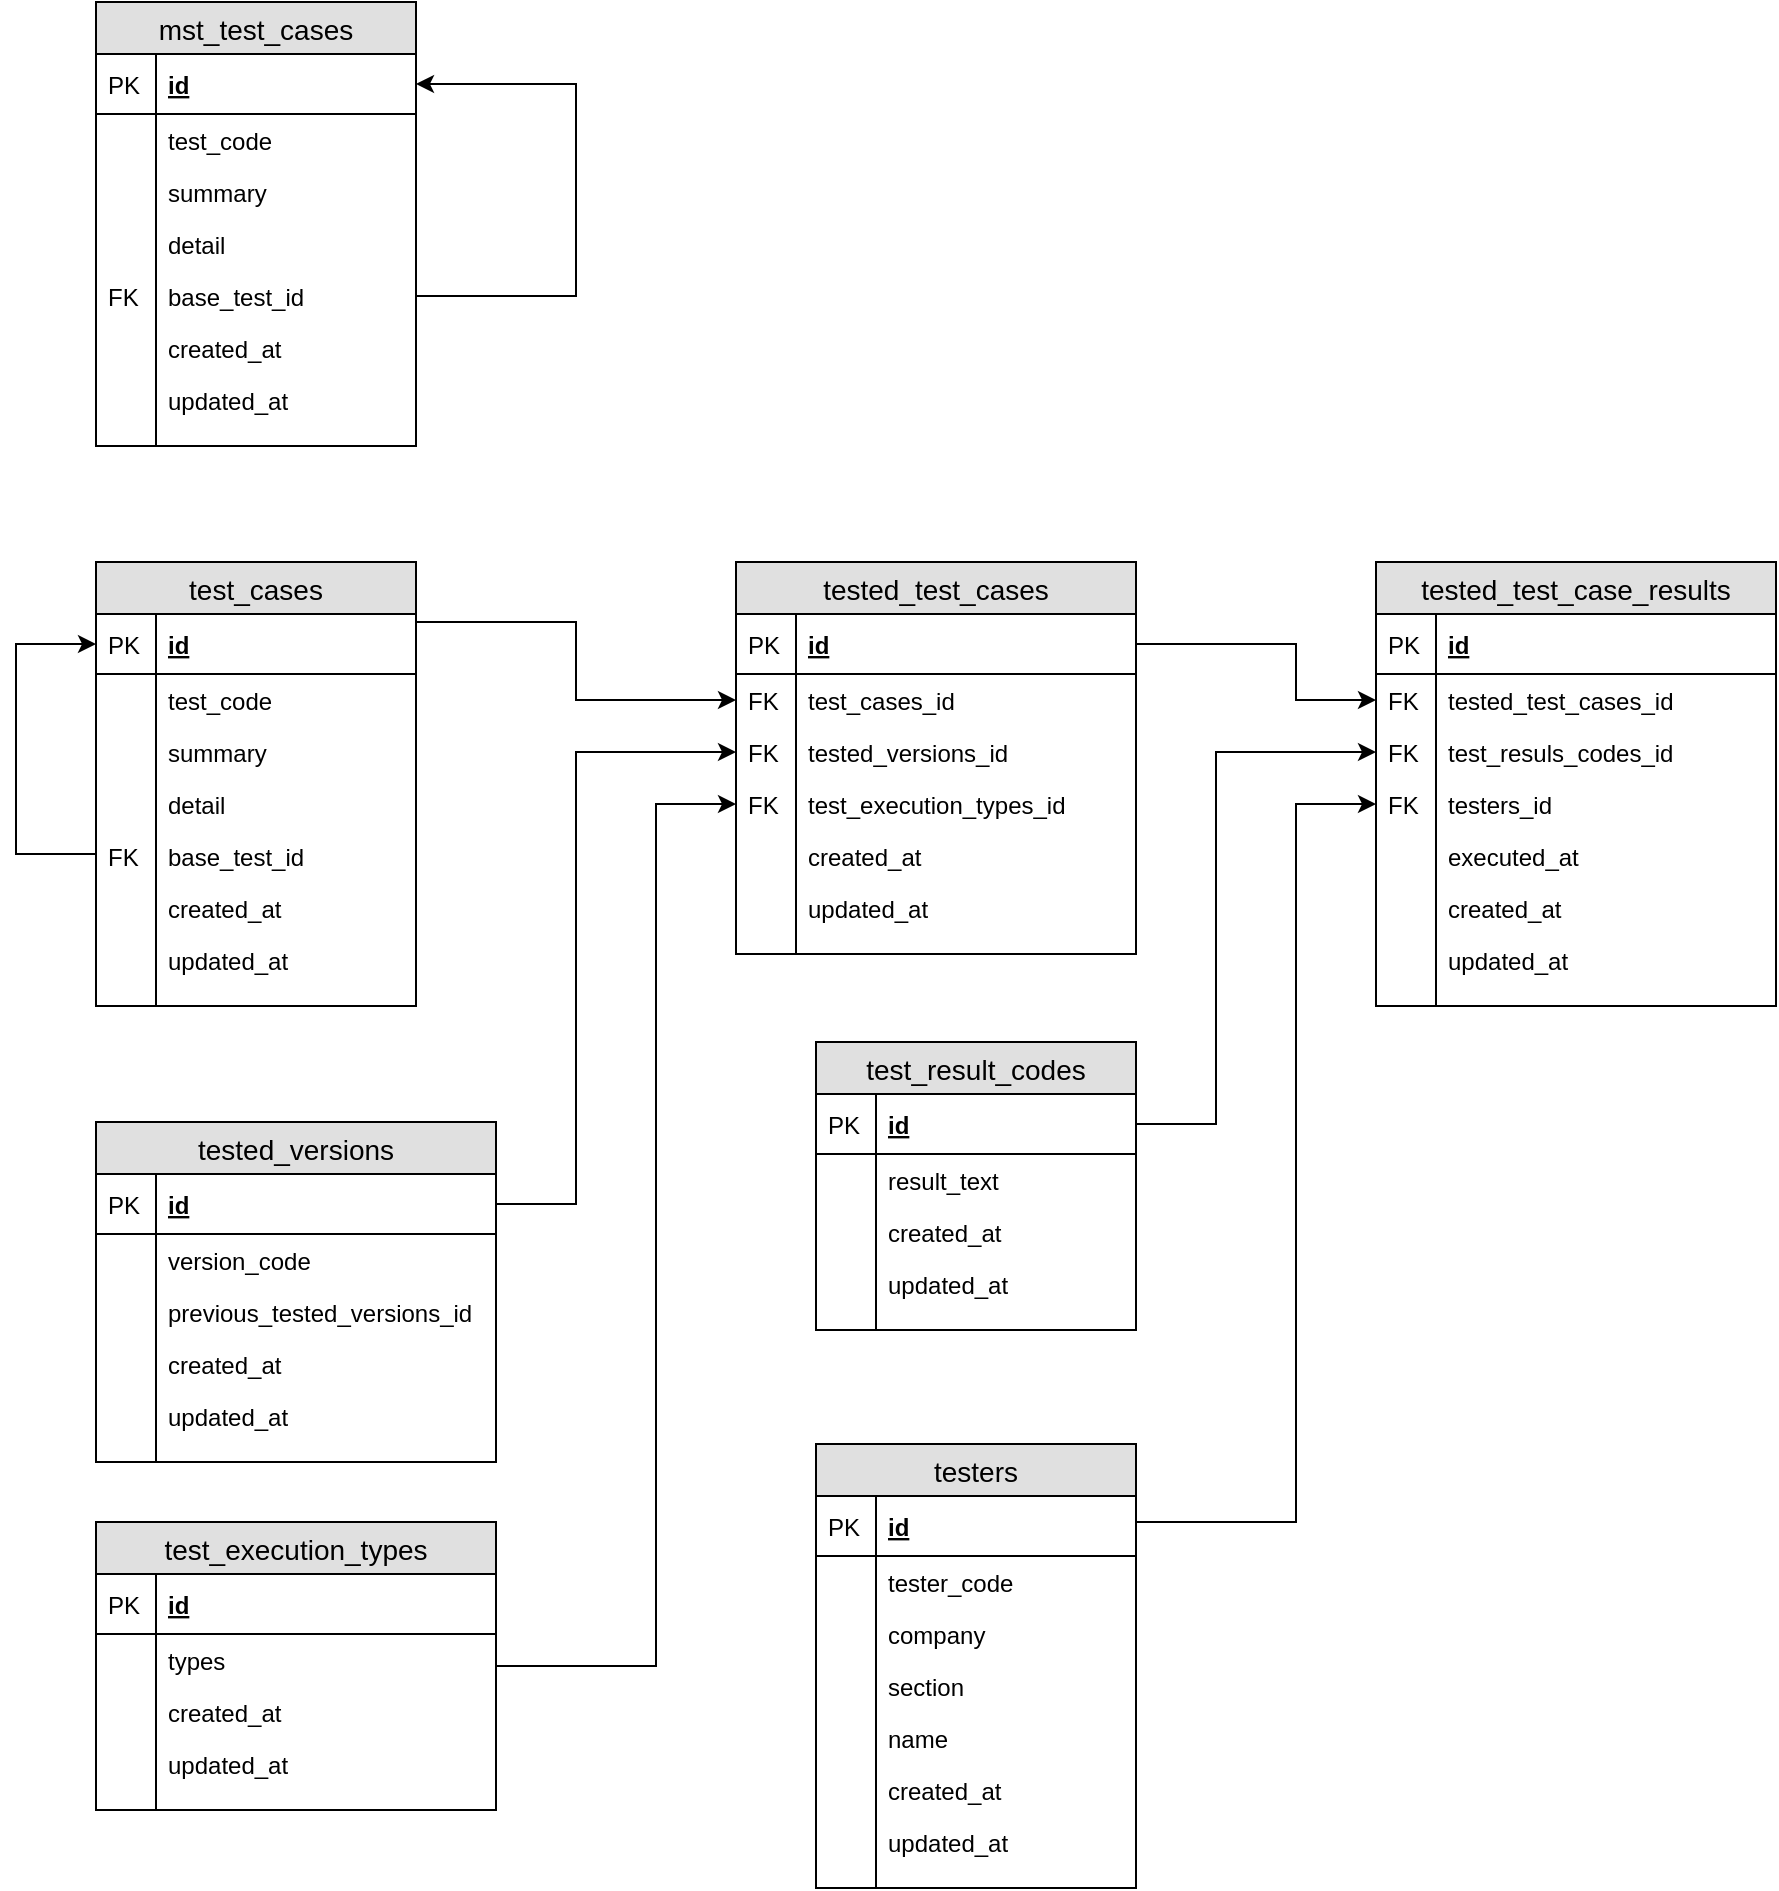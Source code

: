 <mxfile version="12.4.2" type="device" pages="1"><diagram id="ziieWyjDsUzjrp6ocgte" name="ER diagram"><mxGraphModel dx="1662" dy="832" grid="1" gridSize="10" guides="1" tooltips="1" connect="1" arrows="1" fold="1" page="1" pageScale="1" pageWidth="827" pageHeight="1169" math="0" shadow="0"><root><mxCell id="0"/><mxCell id="1" parent="0"/><mxCell id="YALwtlc8Xgaca_aMvEOs-1" value="tested_versions" style="swimlane;fontStyle=0;childLayout=stackLayout;horizontal=1;startSize=26;fillColor=#e0e0e0;horizontalStack=0;resizeParent=1;resizeParentMax=0;resizeLast=0;collapsible=1;marginBottom=0;swimlaneFillColor=#ffffff;align=center;fontSize=14;" vertex="1" parent="1"><mxGeometry x="80" y="600" width="200" height="170" as="geometry"/></mxCell><mxCell id="YALwtlc8Xgaca_aMvEOs-2" value="id" style="shape=partialRectangle;top=0;left=0;right=0;bottom=1;align=left;verticalAlign=middle;fillColor=none;spacingLeft=34;spacingRight=4;overflow=hidden;rotatable=0;points=[[0,0.5],[1,0.5]];portConstraint=eastwest;dropTarget=0;fontStyle=5;fontSize=12;" vertex="1" parent="YALwtlc8Xgaca_aMvEOs-1"><mxGeometry y="26" width="200" height="30" as="geometry"/></mxCell><mxCell id="YALwtlc8Xgaca_aMvEOs-3" value="PK" style="shape=partialRectangle;top=0;left=0;bottom=0;fillColor=none;align=left;verticalAlign=middle;spacingLeft=4;spacingRight=4;overflow=hidden;rotatable=0;points=[];portConstraint=eastwest;part=1;fontSize=12;" vertex="1" connectable="0" parent="YALwtlc8Xgaca_aMvEOs-2"><mxGeometry width="30" height="30" as="geometry"/></mxCell><mxCell id="YALwtlc8Xgaca_aMvEOs-4" value="version_code" style="shape=partialRectangle;top=0;left=0;right=0;bottom=0;align=left;verticalAlign=top;fillColor=none;spacingLeft=34;spacingRight=4;overflow=hidden;rotatable=0;points=[[0,0.5],[1,0.5]];portConstraint=eastwest;dropTarget=0;fontSize=12;" vertex="1" parent="YALwtlc8Xgaca_aMvEOs-1"><mxGeometry y="56" width="200" height="26" as="geometry"/></mxCell><mxCell id="YALwtlc8Xgaca_aMvEOs-5" value="" style="shape=partialRectangle;top=0;left=0;bottom=0;fillColor=none;align=left;verticalAlign=top;spacingLeft=4;spacingRight=4;overflow=hidden;rotatable=0;points=[];portConstraint=eastwest;part=1;fontSize=12;" vertex="1" connectable="0" parent="YALwtlc8Xgaca_aMvEOs-4"><mxGeometry width="30" height="26" as="geometry"/></mxCell><mxCell id="YALwtlc8Xgaca_aMvEOs-12" value="previous_tested_versions_id" style="shape=partialRectangle;top=0;left=0;right=0;bottom=0;align=left;verticalAlign=top;fillColor=none;spacingLeft=34;spacingRight=4;overflow=hidden;rotatable=0;points=[[0,0.5],[1,0.5]];portConstraint=eastwest;dropTarget=0;fontSize=12;" vertex="1" parent="YALwtlc8Xgaca_aMvEOs-1"><mxGeometry y="82" width="200" height="26" as="geometry"/></mxCell><mxCell id="YALwtlc8Xgaca_aMvEOs-13" value="" style="shape=partialRectangle;top=0;left=0;bottom=0;fillColor=none;align=left;verticalAlign=top;spacingLeft=4;spacingRight=4;overflow=hidden;rotatable=0;points=[];portConstraint=eastwest;part=1;fontSize=12;" vertex="1" connectable="0" parent="YALwtlc8Xgaca_aMvEOs-12"><mxGeometry width="30" height="26" as="geometry"/></mxCell><mxCell id="YALwtlc8Xgaca_aMvEOs-6" value="created_at" style="shape=partialRectangle;top=0;left=0;right=0;bottom=0;align=left;verticalAlign=top;fillColor=none;spacingLeft=34;spacingRight=4;overflow=hidden;rotatable=0;points=[[0,0.5],[1,0.5]];portConstraint=eastwest;dropTarget=0;fontSize=12;" vertex="1" parent="YALwtlc8Xgaca_aMvEOs-1"><mxGeometry y="108" width="200" height="26" as="geometry"/></mxCell><mxCell id="YALwtlc8Xgaca_aMvEOs-7" value="" style="shape=partialRectangle;top=0;left=0;bottom=0;fillColor=none;align=left;verticalAlign=top;spacingLeft=4;spacingRight=4;overflow=hidden;rotatable=0;points=[];portConstraint=eastwest;part=1;fontSize=12;" vertex="1" connectable="0" parent="YALwtlc8Xgaca_aMvEOs-6"><mxGeometry width="30" height="26" as="geometry"/></mxCell><mxCell id="YALwtlc8Xgaca_aMvEOs-8" value="updated_at" style="shape=partialRectangle;top=0;left=0;right=0;bottom=0;align=left;verticalAlign=top;fillColor=none;spacingLeft=34;spacingRight=4;overflow=hidden;rotatable=0;points=[[0,0.5],[1,0.5]];portConstraint=eastwest;dropTarget=0;fontSize=12;" vertex="1" parent="YALwtlc8Xgaca_aMvEOs-1"><mxGeometry y="134" width="200" height="26" as="geometry"/></mxCell><mxCell id="YALwtlc8Xgaca_aMvEOs-9" value="" style="shape=partialRectangle;top=0;left=0;bottom=0;fillColor=none;align=left;verticalAlign=top;spacingLeft=4;spacingRight=4;overflow=hidden;rotatable=0;points=[];portConstraint=eastwest;part=1;fontSize=12;" vertex="1" connectable="0" parent="YALwtlc8Xgaca_aMvEOs-8"><mxGeometry width="30" height="26" as="geometry"/></mxCell><mxCell id="YALwtlc8Xgaca_aMvEOs-10" value="" style="shape=partialRectangle;top=0;left=0;right=0;bottom=0;align=left;verticalAlign=top;fillColor=none;spacingLeft=34;spacingRight=4;overflow=hidden;rotatable=0;points=[[0,0.5],[1,0.5]];portConstraint=eastwest;dropTarget=0;fontSize=12;" vertex="1" parent="YALwtlc8Xgaca_aMvEOs-1"><mxGeometry y="160" width="200" height="10" as="geometry"/></mxCell><mxCell id="YALwtlc8Xgaca_aMvEOs-11" value="" style="shape=partialRectangle;top=0;left=0;bottom=0;fillColor=none;align=left;verticalAlign=top;spacingLeft=4;spacingRight=4;overflow=hidden;rotatable=0;points=[];portConstraint=eastwest;part=1;fontSize=12;" vertex="1" connectable="0" parent="YALwtlc8Xgaca_aMvEOs-10"><mxGeometry width="30" height="10" as="geometry"/></mxCell><mxCell id="YALwtlc8Xgaca_aMvEOs-27" value="mst_test_cases" style="swimlane;fontStyle=0;childLayout=stackLayout;horizontal=1;startSize=26;fillColor=#e0e0e0;horizontalStack=0;resizeParent=1;resizeParentMax=0;resizeLast=0;collapsible=1;marginBottom=0;swimlaneFillColor=#ffffff;align=center;fontSize=14;" vertex="1" parent="1"><mxGeometry x="80" y="40" width="160" height="222" as="geometry"/></mxCell><mxCell id="YALwtlc8Xgaca_aMvEOs-28" value="id" style="shape=partialRectangle;top=0;left=0;right=0;bottom=1;align=left;verticalAlign=middle;fillColor=none;spacingLeft=34;spacingRight=4;overflow=hidden;rotatable=0;points=[[0,0.5],[1,0.5]];portConstraint=eastwest;dropTarget=0;fontStyle=5;fontSize=12;" vertex="1" parent="YALwtlc8Xgaca_aMvEOs-27"><mxGeometry y="26" width="160" height="30" as="geometry"/></mxCell><mxCell id="YALwtlc8Xgaca_aMvEOs-29" value="PK" style="shape=partialRectangle;top=0;left=0;bottom=0;fillColor=none;align=left;verticalAlign=middle;spacingLeft=4;spacingRight=4;overflow=hidden;rotatable=0;points=[];portConstraint=eastwest;part=1;fontSize=12;" vertex="1" connectable="0" parent="YALwtlc8Xgaca_aMvEOs-28"><mxGeometry width="30" height="30" as="geometry"/></mxCell><mxCell id="YALwtlc8Xgaca_aMvEOs-30" value="test_code" style="shape=partialRectangle;top=0;left=0;right=0;bottom=0;align=left;verticalAlign=top;fillColor=none;spacingLeft=34;spacingRight=4;overflow=hidden;rotatable=0;points=[[0,0.5],[1,0.5]];portConstraint=eastwest;dropTarget=0;fontSize=12;" vertex="1" parent="YALwtlc8Xgaca_aMvEOs-27"><mxGeometry y="56" width="160" height="26" as="geometry"/></mxCell><mxCell id="YALwtlc8Xgaca_aMvEOs-31" value="" style="shape=partialRectangle;top=0;left=0;bottom=0;fillColor=none;align=left;verticalAlign=top;spacingLeft=4;spacingRight=4;overflow=hidden;rotatable=0;points=[];portConstraint=eastwest;part=1;fontSize=12;" vertex="1" connectable="0" parent="YALwtlc8Xgaca_aMvEOs-30"><mxGeometry width="30" height="26" as="geometry"/></mxCell><mxCell id="YALwtlc8Xgaca_aMvEOs-32" value="summary" style="shape=partialRectangle;top=0;left=0;right=0;bottom=0;align=left;verticalAlign=top;fillColor=none;spacingLeft=34;spacingRight=4;overflow=hidden;rotatable=0;points=[[0,0.5],[1,0.5]];portConstraint=eastwest;dropTarget=0;fontSize=12;" vertex="1" parent="YALwtlc8Xgaca_aMvEOs-27"><mxGeometry y="82" width="160" height="26" as="geometry"/></mxCell><mxCell id="YALwtlc8Xgaca_aMvEOs-33" value="" style="shape=partialRectangle;top=0;left=0;bottom=0;fillColor=none;align=left;verticalAlign=top;spacingLeft=4;spacingRight=4;overflow=hidden;rotatable=0;points=[];portConstraint=eastwest;part=1;fontSize=12;" vertex="1" connectable="0" parent="YALwtlc8Xgaca_aMvEOs-32"><mxGeometry width="30" height="26" as="geometry"/></mxCell><mxCell id="YALwtlc8Xgaca_aMvEOs-34" value="detail" style="shape=partialRectangle;top=0;left=0;right=0;bottom=0;align=left;verticalAlign=top;fillColor=none;spacingLeft=34;spacingRight=4;overflow=hidden;rotatable=0;points=[[0,0.5],[1,0.5]];portConstraint=eastwest;dropTarget=0;fontSize=12;" vertex="1" parent="YALwtlc8Xgaca_aMvEOs-27"><mxGeometry y="108" width="160" height="26" as="geometry"/></mxCell><mxCell id="YALwtlc8Xgaca_aMvEOs-35" value="" style="shape=partialRectangle;top=0;left=0;bottom=0;fillColor=none;align=left;verticalAlign=top;spacingLeft=4;spacingRight=4;overflow=hidden;rotatable=0;points=[];portConstraint=eastwest;part=1;fontSize=12;" vertex="1" connectable="0" parent="YALwtlc8Xgaca_aMvEOs-34"><mxGeometry width="30" height="26" as="geometry"/></mxCell><mxCell id="YALwtlc8Xgaca_aMvEOs-36" style="edgeStyle=orthogonalEdgeStyle;rounded=0;orthogonalLoop=1;jettySize=auto;html=1;" edge="1" parent="YALwtlc8Xgaca_aMvEOs-27" source="YALwtlc8Xgaca_aMvEOs-37" target="YALwtlc8Xgaca_aMvEOs-28"><mxGeometry relative="1" as="geometry"><Array as="points"><mxPoint x="240" y="147"/><mxPoint x="240" y="41"/></Array></mxGeometry></mxCell><mxCell id="YALwtlc8Xgaca_aMvEOs-37" value="base_test_id" style="shape=partialRectangle;top=0;left=0;right=0;bottom=0;align=left;verticalAlign=top;fillColor=none;spacingLeft=34;spacingRight=4;overflow=hidden;rotatable=0;points=[[0,0.5],[1,0.5]];portConstraint=eastwest;dropTarget=0;fontSize=12;" vertex="1" parent="YALwtlc8Xgaca_aMvEOs-27"><mxGeometry y="134" width="160" height="26" as="geometry"/></mxCell><mxCell id="YALwtlc8Xgaca_aMvEOs-38" value="FK" style="shape=partialRectangle;top=0;left=0;bottom=0;fillColor=none;align=left;verticalAlign=top;spacingLeft=4;spacingRight=4;overflow=hidden;rotatable=0;points=[];portConstraint=eastwest;part=1;fontSize=12;" vertex="1" connectable="0" parent="YALwtlc8Xgaca_aMvEOs-37"><mxGeometry width="30" height="26" as="geometry"/></mxCell><mxCell id="YALwtlc8Xgaca_aMvEOs-39" value="created_at" style="shape=partialRectangle;top=0;left=0;right=0;bottom=0;align=left;verticalAlign=top;fillColor=none;spacingLeft=34;spacingRight=4;overflow=hidden;rotatable=0;points=[[0,0.5],[1,0.5]];portConstraint=eastwest;dropTarget=0;fontSize=12;" vertex="1" parent="YALwtlc8Xgaca_aMvEOs-27"><mxGeometry y="160" width="160" height="26" as="geometry"/></mxCell><mxCell id="YALwtlc8Xgaca_aMvEOs-40" value="" style="shape=partialRectangle;top=0;left=0;bottom=0;fillColor=none;align=left;verticalAlign=top;spacingLeft=4;spacingRight=4;overflow=hidden;rotatable=0;points=[];portConstraint=eastwest;part=1;fontSize=12;" vertex="1" connectable="0" parent="YALwtlc8Xgaca_aMvEOs-39"><mxGeometry width="30" height="26" as="geometry"/></mxCell><mxCell id="YALwtlc8Xgaca_aMvEOs-41" value="updated_at" style="shape=partialRectangle;top=0;left=0;right=0;bottom=0;align=left;verticalAlign=top;fillColor=none;spacingLeft=34;spacingRight=4;overflow=hidden;rotatable=0;points=[[0,0.5],[1,0.5]];portConstraint=eastwest;dropTarget=0;fontSize=12;" vertex="1" parent="YALwtlc8Xgaca_aMvEOs-27"><mxGeometry y="186" width="160" height="26" as="geometry"/></mxCell><mxCell id="YALwtlc8Xgaca_aMvEOs-42" value="" style="shape=partialRectangle;top=0;left=0;bottom=0;fillColor=none;align=left;verticalAlign=top;spacingLeft=4;spacingRight=4;overflow=hidden;rotatable=0;points=[];portConstraint=eastwest;part=1;fontSize=12;" vertex="1" connectable="0" parent="YALwtlc8Xgaca_aMvEOs-41"><mxGeometry width="30" height="26" as="geometry"/></mxCell><mxCell id="YALwtlc8Xgaca_aMvEOs-43" value="" style="shape=partialRectangle;top=0;left=0;right=0;bottom=0;align=left;verticalAlign=top;fillColor=none;spacingLeft=34;spacingRight=4;overflow=hidden;rotatable=0;points=[[0,0.5],[1,0.5]];portConstraint=eastwest;dropTarget=0;fontSize=12;" vertex="1" parent="YALwtlc8Xgaca_aMvEOs-27"><mxGeometry y="212" width="160" height="10" as="geometry"/></mxCell><mxCell id="YALwtlc8Xgaca_aMvEOs-44" value="" style="shape=partialRectangle;top=0;left=0;bottom=0;fillColor=none;align=left;verticalAlign=top;spacingLeft=4;spacingRight=4;overflow=hidden;rotatable=0;points=[];portConstraint=eastwest;part=1;fontSize=12;" vertex="1" connectable="0" parent="YALwtlc8Xgaca_aMvEOs-43"><mxGeometry width="30" height="10" as="geometry"/></mxCell><mxCell id="YALwtlc8Xgaca_aMvEOs-45" value="test_cases" style="swimlane;fontStyle=0;childLayout=stackLayout;horizontal=1;startSize=26;fillColor=#e0e0e0;horizontalStack=0;resizeParent=1;resizeParentMax=0;resizeLast=0;collapsible=1;marginBottom=0;swimlaneFillColor=#ffffff;align=center;fontSize=14;" vertex="1" parent="1"><mxGeometry x="80" y="320" width="160" height="222" as="geometry"/></mxCell><mxCell id="YALwtlc8Xgaca_aMvEOs-46" value="id" style="shape=partialRectangle;top=0;left=0;right=0;bottom=1;align=left;verticalAlign=middle;fillColor=none;spacingLeft=34;spacingRight=4;overflow=hidden;rotatable=0;points=[[0,0.5],[1,0.5]];portConstraint=eastwest;dropTarget=0;fontStyle=5;fontSize=12;" vertex="1" parent="YALwtlc8Xgaca_aMvEOs-45"><mxGeometry y="26" width="160" height="30" as="geometry"/></mxCell><mxCell id="YALwtlc8Xgaca_aMvEOs-47" value="PK" style="shape=partialRectangle;top=0;left=0;bottom=0;fillColor=none;align=left;verticalAlign=middle;spacingLeft=4;spacingRight=4;overflow=hidden;rotatable=0;points=[];portConstraint=eastwest;part=1;fontSize=12;" vertex="1" connectable="0" parent="YALwtlc8Xgaca_aMvEOs-46"><mxGeometry width="30" height="30" as="geometry"/></mxCell><mxCell id="YALwtlc8Xgaca_aMvEOs-48" value="test_code" style="shape=partialRectangle;top=0;left=0;right=0;bottom=0;align=left;verticalAlign=top;fillColor=none;spacingLeft=34;spacingRight=4;overflow=hidden;rotatable=0;points=[[0,0.5],[1,0.5]];portConstraint=eastwest;dropTarget=0;fontSize=12;" vertex="1" parent="YALwtlc8Xgaca_aMvEOs-45"><mxGeometry y="56" width="160" height="26" as="geometry"/></mxCell><mxCell id="YALwtlc8Xgaca_aMvEOs-49" value="" style="shape=partialRectangle;top=0;left=0;bottom=0;fillColor=none;align=left;verticalAlign=top;spacingLeft=4;spacingRight=4;overflow=hidden;rotatable=0;points=[];portConstraint=eastwest;part=1;fontSize=12;" vertex="1" connectable="0" parent="YALwtlc8Xgaca_aMvEOs-48"><mxGeometry width="30" height="26" as="geometry"/></mxCell><mxCell id="YALwtlc8Xgaca_aMvEOs-50" value="summary" style="shape=partialRectangle;top=0;left=0;right=0;bottom=0;align=left;verticalAlign=top;fillColor=none;spacingLeft=34;spacingRight=4;overflow=hidden;rotatable=0;points=[[0,0.5],[1,0.5]];portConstraint=eastwest;dropTarget=0;fontSize=12;" vertex="1" parent="YALwtlc8Xgaca_aMvEOs-45"><mxGeometry y="82" width="160" height="26" as="geometry"/></mxCell><mxCell id="YALwtlc8Xgaca_aMvEOs-51" value="" style="shape=partialRectangle;top=0;left=0;bottom=0;fillColor=none;align=left;verticalAlign=top;spacingLeft=4;spacingRight=4;overflow=hidden;rotatable=0;points=[];portConstraint=eastwest;part=1;fontSize=12;" vertex="1" connectable="0" parent="YALwtlc8Xgaca_aMvEOs-50"><mxGeometry width="30" height="26" as="geometry"/></mxCell><mxCell id="YALwtlc8Xgaca_aMvEOs-52" value="detail" style="shape=partialRectangle;top=0;left=0;right=0;bottom=0;align=left;verticalAlign=top;fillColor=none;spacingLeft=34;spacingRight=4;overflow=hidden;rotatable=0;points=[[0,0.5],[1,0.5]];portConstraint=eastwest;dropTarget=0;fontSize=12;" vertex="1" parent="YALwtlc8Xgaca_aMvEOs-45"><mxGeometry y="108" width="160" height="26" as="geometry"/></mxCell><mxCell id="YALwtlc8Xgaca_aMvEOs-53" value="" style="shape=partialRectangle;top=0;left=0;bottom=0;fillColor=none;align=left;verticalAlign=top;spacingLeft=4;spacingRight=4;overflow=hidden;rotatable=0;points=[];portConstraint=eastwest;part=1;fontSize=12;" vertex="1" connectable="0" parent="YALwtlc8Xgaca_aMvEOs-52"><mxGeometry width="30" height="26" as="geometry"/></mxCell><mxCell id="YALwtlc8Xgaca_aMvEOs-54" style="edgeStyle=orthogonalEdgeStyle;rounded=0;orthogonalLoop=1;jettySize=auto;html=1;" edge="1" parent="YALwtlc8Xgaca_aMvEOs-45" source="YALwtlc8Xgaca_aMvEOs-55" target="YALwtlc8Xgaca_aMvEOs-46"><mxGeometry relative="1" as="geometry"><Array as="points"><mxPoint x="-40" y="146"/><mxPoint x="-40" y="41"/></Array></mxGeometry></mxCell><mxCell id="YALwtlc8Xgaca_aMvEOs-55" value="base_test_id" style="shape=partialRectangle;top=0;left=0;right=0;bottom=0;align=left;verticalAlign=top;fillColor=none;spacingLeft=34;spacingRight=4;overflow=hidden;rotatable=0;points=[[0,0.5],[1,0.5]];portConstraint=eastwest;dropTarget=0;fontSize=12;" vertex="1" parent="YALwtlc8Xgaca_aMvEOs-45"><mxGeometry y="134" width="160" height="26" as="geometry"/></mxCell><mxCell id="YALwtlc8Xgaca_aMvEOs-56" value="FK" style="shape=partialRectangle;top=0;left=0;bottom=0;fillColor=none;align=left;verticalAlign=top;spacingLeft=4;spacingRight=4;overflow=hidden;rotatable=0;points=[];portConstraint=eastwest;part=1;fontSize=12;" vertex="1" connectable="0" parent="YALwtlc8Xgaca_aMvEOs-55"><mxGeometry width="30" height="26" as="geometry"/></mxCell><mxCell id="YALwtlc8Xgaca_aMvEOs-57" value="created_at" style="shape=partialRectangle;top=0;left=0;right=0;bottom=0;align=left;verticalAlign=top;fillColor=none;spacingLeft=34;spacingRight=4;overflow=hidden;rotatable=0;points=[[0,0.5],[1,0.5]];portConstraint=eastwest;dropTarget=0;fontSize=12;" vertex="1" parent="YALwtlc8Xgaca_aMvEOs-45"><mxGeometry y="160" width="160" height="26" as="geometry"/></mxCell><mxCell id="YALwtlc8Xgaca_aMvEOs-58" value="" style="shape=partialRectangle;top=0;left=0;bottom=0;fillColor=none;align=left;verticalAlign=top;spacingLeft=4;spacingRight=4;overflow=hidden;rotatable=0;points=[];portConstraint=eastwest;part=1;fontSize=12;" vertex="1" connectable="0" parent="YALwtlc8Xgaca_aMvEOs-57"><mxGeometry width="30" height="26" as="geometry"/></mxCell><mxCell id="YALwtlc8Xgaca_aMvEOs-59" value="updated_at" style="shape=partialRectangle;top=0;left=0;right=0;bottom=0;align=left;verticalAlign=top;fillColor=none;spacingLeft=34;spacingRight=4;overflow=hidden;rotatable=0;points=[[0,0.5],[1,0.5]];portConstraint=eastwest;dropTarget=0;fontSize=12;" vertex="1" parent="YALwtlc8Xgaca_aMvEOs-45"><mxGeometry y="186" width="160" height="26" as="geometry"/></mxCell><mxCell id="YALwtlc8Xgaca_aMvEOs-60" value="" style="shape=partialRectangle;top=0;left=0;bottom=0;fillColor=none;align=left;verticalAlign=top;spacingLeft=4;spacingRight=4;overflow=hidden;rotatable=0;points=[];portConstraint=eastwest;part=1;fontSize=12;" vertex="1" connectable="0" parent="YALwtlc8Xgaca_aMvEOs-59"><mxGeometry width="30" height="26" as="geometry"/></mxCell><mxCell id="YALwtlc8Xgaca_aMvEOs-61" value="" style="shape=partialRectangle;top=0;left=0;right=0;bottom=0;align=left;verticalAlign=top;fillColor=none;spacingLeft=34;spacingRight=4;overflow=hidden;rotatable=0;points=[[0,0.5],[1,0.5]];portConstraint=eastwest;dropTarget=0;fontSize=12;" vertex="1" parent="YALwtlc8Xgaca_aMvEOs-45"><mxGeometry y="212" width="160" height="10" as="geometry"/></mxCell><mxCell id="YALwtlc8Xgaca_aMvEOs-62" value="" style="shape=partialRectangle;top=0;left=0;bottom=0;fillColor=none;align=left;verticalAlign=top;spacingLeft=4;spacingRight=4;overflow=hidden;rotatable=0;points=[];portConstraint=eastwest;part=1;fontSize=12;" vertex="1" connectable="0" parent="YALwtlc8Xgaca_aMvEOs-61"><mxGeometry width="30" height="10" as="geometry"/></mxCell><mxCell id="YALwtlc8Xgaca_aMvEOs-82" value="test_result_codes" style="swimlane;fontStyle=0;childLayout=stackLayout;horizontal=1;startSize=26;fillColor=#e0e0e0;horizontalStack=0;resizeParent=1;resizeParentMax=0;resizeLast=0;collapsible=1;marginBottom=0;swimlaneFillColor=#ffffff;align=center;fontSize=14;" vertex="1" parent="1"><mxGeometry x="440" y="560" width="160" height="144" as="geometry"/></mxCell><mxCell id="YALwtlc8Xgaca_aMvEOs-83" value="id" style="shape=partialRectangle;top=0;left=0;right=0;bottom=1;align=left;verticalAlign=middle;fillColor=none;spacingLeft=34;spacingRight=4;overflow=hidden;rotatable=0;points=[[0,0.5],[1,0.5]];portConstraint=eastwest;dropTarget=0;fontStyle=5;fontSize=12;" vertex="1" parent="YALwtlc8Xgaca_aMvEOs-82"><mxGeometry y="26" width="160" height="30" as="geometry"/></mxCell><mxCell id="YALwtlc8Xgaca_aMvEOs-84" value="PK" style="shape=partialRectangle;top=0;left=0;bottom=0;fillColor=none;align=left;verticalAlign=middle;spacingLeft=4;spacingRight=4;overflow=hidden;rotatable=0;points=[];portConstraint=eastwest;part=1;fontSize=12;" vertex="1" connectable="0" parent="YALwtlc8Xgaca_aMvEOs-83"><mxGeometry width="30" height="30" as="geometry"/></mxCell><mxCell id="YALwtlc8Xgaca_aMvEOs-85" value="result_text" style="shape=partialRectangle;top=0;left=0;right=0;bottom=0;align=left;verticalAlign=top;fillColor=none;spacingLeft=34;spacingRight=4;overflow=hidden;rotatable=0;points=[[0,0.5],[1,0.5]];portConstraint=eastwest;dropTarget=0;fontSize=12;" vertex="1" parent="YALwtlc8Xgaca_aMvEOs-82"><mxGeometry y="56" width="160" height="26" as="geometry"/></mxCell><mxCell id="YALwtlc8Xgaca_aMvEOs-86" value="" style="shape=partialRectangle;top=0;left=0;bottom=0;fillColor=none;align=left;verticalAlign=top;spacingLeft=4;spacingRight=4;overflow=hidden;rotatable=0;points=[];portConstraint=eastwest;part=1;fontSize=12;" vertex="1" connectable="0" parent="YALwtlc8Xgaca_aMvEOs-85"><mxGeometry width="30" height="26" as="geometry"/></mxCell><mxCell id="YALwtlc8Xgaca_aMvEOs-87" value="created_at" style="shape=partialRectangle;top=0;left=0;right=0;bottom=0;align=left;verticalAlign=top;fillColor=none;spacingLeft=34;spacingRight=4;overflow=hidden;rotatable=0;points=[[0,0.5],[1,0.5]];portConstraint=eastwest;dropTarget=0;fontSize=12;" vertex="1" parent="YALwtlc8Xgaca_aMvEOs-82"><mxGeometry y="82" width="160" height="26" as="geometry"/></mxCell><mxCell id="YALwtlc8Xgaca_aMvEOs-88" value="" style="shape=partialRectangle;top=0;left=0;bottom=0;fillColor=none;align=left;verticalAlign=top;spacingLeft=4;spacingRight=4;overflow=hidden;rotatable=0;points=[];portConstraint=eastwest;part=1;fontSize=12;" vertex="1" connectable="0" parent="YALwtlc8Xgaca_aMvEOs-87"><mxGeometry width="30" height="26" as="geometry"/></mxCell><mxCell id="YALwtlc8Xgaca_aMvEOs-89" value="updated_at" style="shape=partialRectangle;top=0;left=0;right=0;bottom=0;align=left;verticalAlign=top;fillColor=none;spacingLeft=34;spacingRight=4;overflow=hidden;rotatable=0;points=[[0,0.5],[1,0.5]];portConstraint=eastwest;dropTarget=0;fontSize=12;" vertex="1" parent="YALwtlc8Xgaca_aMvEOs-82"><mxGeometry y="108" width="160" height="26" as="geometry"/></mxCell><mxCell id="YALwtlc8Xgaca_aMvEOs-90" value="" style="shape=partialRectangle;top=0;left=0;bottom=0;fillColor=none;align=left;verticalAlign=top;spacingLeft=4;spacingRight=4;overflow=hidden;rotatable=0;points=[];portConstraint=eastwest;part=1;fontSize=12;" vertex="1" connectable="0" parent="YALwtlc8Xgaca_aMvEOs-89"><mxGeometry width="30" height="26" as="geometry"/></mxCell><mxCell id="YALwtlc8Xgaca_aMvEOs-91" value="" style="shape=partialRectangle;top=0;left=0;right=0;bottom=0;align=left;verticalAlign=top;fillColor=none;spacingLeft=34;spacingRight=4;overflow=hidden;rotatable=0;points=[[0,0.5],[1,0.5]];portConstraint=eastwest;dropTarget=0;fontSize=12;" vertex="1" parent="YALwtlc8Xgaca_aMvEOs-82"><mxGeometry y="134" width="160" height="10" as="geometry"/></mxCell><mxCell id="YALwtlc8Xgaca_aMvEOs-92" value="" style="shape=partialRectangle;top=0;left=0;bottom=0;fillColor=none;align=left;verticalAlign=top;spacingLeft=4;spacingRight=4;overflow=hidden;rotatable=0;points=[];portConstraint=eastwest;part=1;fontSize=12;" vertex="1" connectable="0" parent="YALwtlc8Xgaca_aMvEOs-91"><mxGeometry width="30" height="10" as="geometry"/></mxCell><mxCell id="YALwtlc8Xgaca_aMvEOs-94" value="testers" style="swimlane;fontStyle=0;childLayout=stackLayout;horizontal=1;startSize=26;fillColor=#e0e0e0;horizontalStack=0;resizeParent=1;resizeParentMax=0;resizeLast=0;collapsible=1;marginBottom=0;swimlaneFillColor=#ffffff;align=center;fontSize=14;" vertex="1" parent="1"><mxGeometry x="440" y="761" width="160" height="222" as="geometry"/></mxCell><mxCell id="YALwtlc8Xgaca_aMvEOs-95" value="id" style="shape=partialRectangle;top=0;left=0;right=0;bottom=1;align=left;verticalAlign=middle;fillColor=none;spacingLeft=34;spacingRight=4;overflow=hidden;rotatable=0;points=[[0,0.5],[1,0.5]];portConstraint=eastwest;dropTarget=0;fontStyle=5;fontSize=12;" vertex="1" parent="YALwtlc8Xgaca_aMvEOs-94"><mxGeometry y="26" width="160" height="30" as="geometry"/></mxCell><mxCell id="YALwtlc8Xgaca_aMvEOs-96" value="PK" style="shape=partialRectangle;top=0;left=0;bottom=0;fillColor=none;align=left;verticalAlign=middle;spacingLeft=4;spacingRight=4;overflow=hidden;rotatable=0;points=[];portConstraint=eastwest;part=1;fontSize=12;" vertex="1" connectable="0" parent="YALwtlc8Xgaca_aMvEOs-95"><mxGeometry width="30" height="30" as="geometry"/></mxCell><mxCell id="YALwtlc8Xgaca_aMvEOs-97" value="tester_code" style="shape=partialRectangle;top=0;left=0;right=0;bottom=0;align=left;verticalAlign=top;fillColor=none;spacingLeft=34;spacingRight=4;overflow=hidden;rotatable=0;points=[[0,0.5],[1,0.5]];portConstraint=eastwest;dropTarget=0;fontSize=12;" vertex="1" parent="YALwtlc8Xgaca_aMvEOs-94"><mxGeometry y="56" width="160" height="26" as="geometry"/></mxCell><mxCell id="YALwtlc8Xgaca_aMvEOs-98" value="" style="shape=partialRectangle;top=0;left=0;bottom=0;fillColor=none;align=left;verticalAlign=top;spacingLeft=4;spacingRight=4;overflow=hidden;rotatable=0;points=[];portConstraint=eastwest;part=1;fontSize=12;" vertex="1" connectable="0" parent="YALwtlc8Xgaca_aMvEOs-97"><mxGeometry width="30" height="26" as="geometry"/></mxCell><mxCell id="YALwtlc8Xgaca_aMvEOs-99" value="company" style="shape=partialRectangle;top=0;left=0;right=0;bottom=0;align=left;verticalAlign=top;fillColor=none;spacingLeft=34;spacingRight=4;overflow=hidden;rotatable=0;points=[[0,0.5],[1,0.5]];portConstraint=eastwest;dropTarget=0;fontSize=12;" vertex="1" parent="YALwtlc8Xgaca_aMvEOs-94"><mxGeometry y="82" width="160" height="26" as="geometry"/></mxCell><mxCell id="YALwtlc8Xgaca_aMvEOs-100" value="" style="shape=partialRectangle;top=0;left=0;bottom=0;fillColor=none;align=left;verticalAlign=top;spacingLeft=4;spacingRight=4;overflow=hidden;rotatable=0;points=[];portConstraint=eastwest;part=1;fontSize=12;" vertex="1" connectable="0" parent="YALwtlc8Xgaca_aMvEOs-99"><mxGeometry width="30" height="26" as="geometry"/></mxCell><mxCell id="YALwtlc8Xgaca_aMvEOs-101" value="section" style="shape=partialRectangle;top=0;left=0;right=0;bottom=0;align=left;verticalAlign=top;fillColor=none;spacingLeft=34;spacingRight=4;overflow=hidden;rotatable=0;points=[[0,0.5],[1,0.5]];portConstraint=eastwest;dropTarget=0;fontSize=12;" vertex="1" parent="YALwtlc8Xgaca_aMvEOs-94"><mxGeometry y="108" width="160" height="26" as="geometry"/></mxCell><mxCell id="YALwtlc8Xgaca_aMvEOs-102" value="" style="shape=partialRectangle;top=0;left=0;bottom=0;fillColor=none;align=left;verticalAlign=top;spacingLeft=4;spacingRight=4;overflow=hidden;rotatable=0;points=[];portConstraint=eastwest;part=1;fontSize=12;" vertex="1" connectable="0" parent="YALwtlc8Xgaca_aMvEOs-101"><mxGeometry width="30" height="26" as="geometry"/></mxCell><mxCell id="YALwtlc8Xgaca_aMvEOs-103" value="name" style="shape=partialRectangle;top=0;left=0;right=0;bottom=0;align=left;verticalAlign=top;fillColor=none;spacingLeft=34;spacingRight=4;overflow=hidden;rotatable=0;points=[[0,0.5],[1,0.5]];portConstraint=eastwest;dropTarget=0;fontSize=12;" vertex="1" parent="YALwtlc8Xgaca_aMvEOs-94"><mxGeometry y="134" width="160" height="26" as="geometry"/></mxCell><mxCell id="YALwtlc8Xgaca_aMvEOs-104" value="" style="shape=partialRectangle;top=0;left=0;bottom=0;fillColor=none;align=left;verticalAlign=top;spacingLeft=4;spacingRight=4;overflow=hidden;rotatable=0;points=[];portConstraint=eastwest;part=1;fontSize=12;" vertex="1" connectable="0" parent="YALwtlc8Xgaca_aMvEOs-103"><mxGeometry width="30" height="26" as="geometry"/></mxCell><mxCell id="YALwtlc8Xgaca_aMvEOs-105" value="created_at" style="shape=partialRectangle;top=0;left=0;right=0;bottom=0;align=left;verticalAlign=top;fillColor=none;spacingLeft=34;spacingRight=4;overflow=hidden;rotatable=0;points=[[0,0.5],[1,0.5]];portConstraint=eastwest;dropTarget=0;fontSize=12;" vertex="1" parent="YALwtlc8Xgaca_aMvEOs-94"><mxGeometry y="160" width="160" height="26" as="geometry"/></mxCell><mxCell id="YALwtlc8Xgaca_aMvEOs-106" value="" style="shape=partialRectangle;top=0;left=0;bottom=0;fillColor=none;align=left;verticalAlign=top;spacingLeft=4;spacingRight=4;overflow=hidden;rotatable=0;points=[];portConstraint=eastwest;part=1;fontSize=12;" vertex="1" connectable="0" parent="YALwtlc8Xgaca_aMvEOs-105"><mxGeometry width="30" height="26" as="geometry"/></mxCell><mxCell id="YALwtlc8Xgaca_aMvEOs-107" value="updated_at" style="shape=partialRectangle;top=0;left=0;right=0;bottom=0;align=left;verticalAlign=top;fillColor=none;spacingLeft=34;spacingRight=4;overflow=hidden;rotatable=0;points=[[0,0.5],[1,0.5]];portConstraint=eastwest;dropTarget=0;fontSize=12;" vertex="1" parent="YALwtlc8Xgaca_aMvEOs-94"><mxGeometry y="186" width="160" height="26" as="geometry"/></mxCell><mxCell id="YALwtlc8Xgaca_aMvEOs-108" value="" style="shape=partialRectangle;top=0;left=0;bottom=0;fillColor=none;align=left;verticalAlign=top;spacingLeft=4;spacingRight=4;overflow=hidden;rotatable=0;points=[];portConstraint=eastwest;part=1;fontSize=12;" vertex="1" connectable="0" parent="YALwtlc8Xgaca_aMvEOs-107"><mxGeometry width="30" height="26" as="geometry"/></mxCell><mxCell id="YALwtlc8Xgaca_aMvEOs-109" value="" style="shape=partialRectangle;top=0;left=0;right=0;bottom=0;align=left;verticalAlign=top;fillColor=none;spacingLeft=34;spacingRight=4;overflow=hidden;rotatable=0;points=[[0,0.5],[1,0.5]];portConstraint=eastwest;dropTarget=0;fontSize=12;" vertex="1" parent="YALwtlc8Xgaca_aMvEOs-94"><mxGeometry y="212" width="160" height="10" as="geometry"/></mxCell><mxCell id="YALwtlc8Xgaca_aMvEOs-110" value="" style="shape=partialRectangle;top=0;left=0;bottom=0;fillColor=none;align=left;verticalAlign=top;spacingLeft=4;spacingRight=4;overflow=hidden;rotatable=0;points=[];portConstraint=eastwest;part=1;fontSize=12;" vertex="1" connectable="0" parent="YALwtlc8Xgaca_aMvEOs-109"><mxGeometry width="30" height="10" as="geometry"/></mxCell><mxCell id="YALwtlc8Xgaca_aMvEOs-112" value="tested_test_cases" style="swimlane;fontStyle=0;childLayout=stackLayout;horizontal=1;startSize=26;fillColor=#e0e0e0;horizontalStack=0;resizeParent=1;resizeParentMax=0;resizeLast=0;collapsible=1;marginBottom=0;swimlaneFillColor=#ffffff;align=center;fontSize=14;" vertex="1" parent="1"><mxGeometry x="400" y="320" width="200" height="196" as="geometry"/></mxCell><mxCell id="YALwtlc8Xgaca_aMvEOs-113" value="id" style="shape=partialRectangle;top=0;left=0;right=0;bottom=1;align=left;verticalAlign=middle;fillColor=none;spacingLeft=34;spacingRight=4;overflow=hidden;rotatable=0;points=[[0,0.5],[1,0.5]];portConstraint=eastwest;dropTarget=0;fontStyle=5;fontSize=12;" vertex="1" parent="YALwtlc8Xgaca_aMvEOs-112"><mxGeometry y="26" width="200" height="30" as="geometry"/></mxCell><mxCell id="YALwtlc8Xgaca_aMvEOs-114" value="PK" style="shape=partialRectangle;top=0;left=0;bottom=0;fillColor=none;align=left;verticalAlign=middle;spacingLeft=4;spacingRight=4;overflow=hidden;rotatable=0;points=[];portConstraint=eastwest;part=1;fontSize=12;" vertex="1" connectable="0" parent="YALwtlc8Xgaca_aMvEOs-113"><mxGeometry width="30" height="30" as="geometry"/></mxCell><mxCell id="YALwtlc8Xgaca_aMvEOs-115" value="test_cases_id" style="shape=partialRectangle;top=0;left=0;right=0;bottom=0;align=left;verticalAlign=top;fillColor=none;spacingLeft=34;spacingRight=4;overflow=hidden;rotatable=0;points=[[0,0.5],[1,0.5]];portConstraint=eastwest;dropTarget=0;fontSize=12;" vertex="1" parent="YALwtlc8Xgaca_aMvEOs-112"><mxGeometry y="56" width="200" height="26" as="geometry"/></mxCell><mxCell id="YALwtlc8Xgaca_aMvEOs-116" value="FK" style="shape=partialRectangle;top=0;left=0;bottom=0;fillColor=none;align=left;verticalAlign=top;spacingLeft=4;spacingRight=4;overflow=hidden;rotatable=0;points=[];portConstraint=eastwest;part=1;fontSize=12;" vertex="1" connectable="0" parent="YALwtlc8Xgaca_aMvEOs-115"><mxGeometry width="30" height="26" as="geometry"/></mxCell><mxCell id="YALwtlc8Xgaca_aMvEOs-117" value="tested_versions_id" style="shape=partialRectangle;top=0;left=0;right=0;bottom=0;align=left;verticalAlign=top;fillColor=none;spacingLeft=34;spacingRight=4;overflow=hidden;rotatable=0;points=[[0,0.5],[1,0.5]];portConstraint=eastwest;dropTarget=0;fontSize=12;" vertex="1" parent="YALwtlc8Xgaca_aMvEOs-112"><mxGeometry y="82" width="200" height="26" as="geometry"/></mxCell><mxCell id="YALwtlc8Xgaca_aMvEOs-118" value="FK" style="shape=partialRectangle;top=0;left=0;bottom=0;fillColor=none;align=left;verticalAlign=top;spacingLeft=4;spacingRight=4;overflow=hidden;rotatable=0;points=[];portConstraint=eastwest;part=1;fontSize=12;" vertex="1" connectable="0" parent="YALwtlc8Xgaca_aMvEOs-117"><mxGeometry width="30" height="26" as="geometry"/></mxCell><mxCell id="YALwtlc8Xgaca_aMvEOs-168" value="test_execution_types_id" style="shape=partialRectangle;top=0;left=0;right=0;bottom=0;align=left;verticalAlign=top;fillColor=none;spacingLeft=34;spacingRight=4;overflow=hidden;rotatable=0;points=[[0,0.5],[1,0.5]];portConstraint=eastwest;dropTarget=0;fontSize=12;" vertex="1" parent="YALwtlc8Xgaca_aMvEOs-112"><mxGeometry y="108" width="200" height="26" as="geometry"/></mxCell><mxCell id="YALwtlc8Xgaca_aMvEOs-169" value="FK" style="shape=partialRectangle;top=0;left=0;bottom=0;fillColor=none;align=left;verticalAlign=top;spacingLeft=4;spacingRight=4;overflow=hidden;rotatable=0;points=[];portConstraint=eastwest;part=1;fontSize=12;" vertex="1" connectable="0" parent="YALwtlc8Xgaca_aMvEOs-168"><mxGeometry width="30" height="26" as="geometry"/></mxCell><mxCell id="YALwtlc8Xgaca_aMvEOs-123" value="created_at" style="shape=partialRectangle;top=0;left=0;right=0;bottom=0;align=left;verticalAlign=top;fillColor=none;spacingLeft=34;spacingRight=4;overflow=hidden;rotatable=0;points=[[0,0.5],[1,0.5]];portConstraint=eastwest;dropTarget=0;fontSize=12;" vertex="1" parent="YALwtlc8Xgaca_aMvEOs-112"><mxGeometry y="134" width="200" height="26" as="geometry"/></mxCell><mxCell id="YALwtlc8Xgaca_aMvEOs-124" value="" style="shape=partialRectangle;top=0;left=0;bottom=0;fillColor=none;align=left;verticalAlign=top;spacingLeft=4;spacingRight=4;overflow=hidden;rotatable=0;points=[];portConstraint=eastwest;part=1;fontSize=12;" vertex="1" connectable="0" parent="YALwtlc8Xgaca_aMvEOs-123"><mxGeometry width="30" height="26" as="geometry"/></mxCell><mxCell id="YALwtlc8Xgaca_aMvEOs-125" value="updated_at" style="shape=partialRectangle;top=0;left=0;right=0;bottom=0;align=left;verticalAlign=top;fillColor=none;spacingLeft=34;spacingRight=4;overflow=hidden;rotatable=0;points=[[0,0.5],[1,0.5]];portConstraint=eastwest;dropTarget=0;fontSize=12;" vertex="1" parent="YALwtlc8Xgaca_aMvEOs-112"><mxGeometry y="160" width="200" height="26" as="geometry"/></mxCell><mxCell id="YALwtlc8Xgaca_aMvEOs-126" value="" style="shape=partialRectangle;top=0;left=0;bottom=0;fillColor=none;align=left;verticalAlign=top;spacingLeft=4;spacingRight=4;overflow=hidden;rotatable=0;points=[];portConstraint=eastwest;part=1;fontSize=12;" vertex="1" connectable="0" parent="YALwtlc8Xgaca_aMvEOs-125"><mxGeometry width="30" height="26" as="geometry"/></mxCell><mxCell id="YALwtlc8Xgaca_aMvEOs-127" value="" style="shape=partialRectangle;top=0;left=0;right=0;bottom=0;align=left;verticalAlign=top;fillColor=none;spacingLeft=34;spacingRight=4;overflow=hidden;rotatable=0;points=[[0,0.5],[1,0.5]];portConstraint=eastwest;dropTarget=0;fontSize=12;" vertex="1" parent="YALwtlc8Xgaca_aMvEOs-112"><mxGeometry y="186" width="200" height="10" as="geometry"/></mxCell><mxCell id="YALwtlc8Xgaca_aMvEOs-128" value="" style="shape=partialRectangle;top=0;left=0;bottom=0;fillColor=none;align=left;verticalAlign=top;spacingLeft=4;spacingRight=4;overflow=hidden;rotatable=0;points=[];portConstraint=eastwest;part=1;fontSize=12;" vertex="1" connectable="0" parent="YALwtlc8Xgaca_aMvEOs-127"><mxGeometry width="30" height="10" as="geometry"/></mxCell><mxCell id="YALwtlc8Xgaca_aMvEOs-129" value="tested_test_case_results" style="swimlane;fontStyle=0;childLayout=stackLayout;horizontal=1;startSize=26;fillColor=#e0e0e0;horizontalStack=0;resizeParent=1;resizeParentMax=0;resizeLast=0;collapsible=1;marginBottom=0;swimlaneFillColor=#ffffff;align=center;fontSize=14;" vertex="1" parent="1"><mxGeometry x="720" y="320" width="200" height="222" as="geometry"/></mxCell><mxCell id="YALwtlc8Xgaca_aMvEOs-130" value="id" style="shape=partialRectangle;top=0;left=0;right=0;bottom=1;align=left;verticalAlign=middle;fillColor=none;spacingLeft=34;spacingRight=4;overflow=hidden;rotatable=0;points=[[0,0.5],[1,0.5]];portConstraint=eastwest;dropTarget=0;fontStyle=5;fontSize=12;" vertex="1" parent="YALwtlc8Xgaca_aMvEOs-129"><mxGeometry y="26" width="200" height="30" as="geometry"/></mxCell><mxCell id="YALwtlc8Xgaca_aMvEOs-131" value="PK" style="shape=partialRectangle;top=0;left=0;bottom=0;fillColor=none;align=left;verticalAlign=middle;spacingLeft=4;spacingRight=4;overflow=hidden;rotatable=0;points=[];portConstraint=eastwest;part=1;fontSize=12;" vertex="1" connectable="0" parent="YALwtlc8Xgaca_aMvEOs-130"><mxGeometry width="30" height="30" as="geometry"/></mxCell><mxCell id="YALwtlc8Xgaca_aMvEOs-132" value="tested_test_cases_id" style="shape=partialRectangle;top=0;left=0;right=0;bottom=0;align=left;verticalAlign=top;fillColor=none;spacingLeft=34;spacingRight=4;overflow=hidden;rotatable=0;points=[[0,0.5],[1,0.5]];portConstraint=eastwest;dropTarget=0;fontSize=12;" vertex="1" parent="YALwtlc8Xgaca_aMvEOs-129"><mxGeometry y="56" width="200" height="26" as="geometry"/></mxCell><mxCell id="YALwtlc8Xgaca_aMvEOs-133" value="FK" style="shape=partialRectangle;top=0;left=0;bottom=0;fillColor=none;align=left;verticalAlign=top;spacingLeft=4;spacingRight=4;overflow=hidden;rotatable=0;points=[];portConstraint=eastwest;part=1;fontSize=12;" vertex="1" connectable="0" parent="YALwtlc8Xgaca_aMvEOs-132"><mxGeometry width="30" height="26" as="geometry"/></mxCell><mxCell id="YALwtlc8Xgaca_aMvEOs-142" value="test_resuls_codes_id" style="shape=partialRectangle;top=0;left=0;right=0;bottom=0;align=left;verticalAlign=top;fillColor=none;spacingLeft=34;spacingRight=4;overflow=hidden;rotatable=0;points=[[0,0.5],[1,0.5]];portConstraint=eastwest;dropTarget=0;fontSize=12;" vertex="1" parent="YALwtlc8Xgaca_aMvEOs-129"><mxGeometry y="82" width="200" height="26" as="geometry"/></mxCell><mxCell id="YALwtlc8Xgaca_aMvEOs-143" value="FK" style="shape=partialRectangle;top=0;left=0;bottom=0;fillColor=none;align=left;verticalAlign=top;spacingLeft=4;spacingRight=4;overflow=hidden;rotatable=0;points=[];portConstraint=eastwest;part=1;fontSize=12;" vertex="1" connectable="0" parent="YALwtlc8Xgaca_aMvEOs-142"><mxGeometry width="30" height="26" as="geometry"/></mxCell><mxCell id="YALwtlc8Xgaca_aMvEOs-144" value="testers_id" style="shape=partialRectangle;top=0;left=0;right=0;bottom=0;align=left;verticalAlign=top;fillColor=none;spacingLeft=34;spacingRight=4;overflow=hidden;rotatable=0;points=[[0,0.5],[1,0.5]];portConstraint=eastwest;dropTarget=0;fontSize=12;" vertex="1" parent="YALwtlc8Xgaca_aMvEOs-129"><mxGeometry y="108" width="200" height="26" as="geometry"/></mxCell><mxCell id="YALwtlc8Xgaca_aMvEOs-145" value="FK" style="shape=partialRectangle;top=0;left=0;bottom=0;fillColor=none;align=left;verticalAlign=top;spacingLeft=4;spacingRight=4;overflow=hidden;rotatable=0;points=[];portConstraint=eastwest;part=1;fontSize=12;" vertex="1" connectable="0" parent="YALwtlc8Xgaca_aMvEOs-144"><mxGeometry width="30" height="26" as="geometry"/></mxCell><mxCell id="YALwtlc8Xgaca_aMvEOs-148" value="executed_at" style="shape=partialRectangle;top=0;left=0;right=0;bottom=0;align=left;verticalAlign=top;fillColor=none;spacingLeft=34;spacingRight=4;overflow=hidden;rotatable=0;points=[[0,0.5],[1,0.5]];portConstraint=eastwest;dropTarget=0;fontSize=12;" vertex="1" parent="YALwtlc8Xgaca_aMvEOs-129"><mxGeometry y="134" width="200" height="26" as="geometry"/></mxCell><mxCell id="YALwtlc8Xgaca_aMvEOs-149" value="" style="shape=partialRectangle;top=0;left=0;bottom=0;fillColor=none;align=left;verticalAlign=top;spacingLeft=4;spacingRight=4;overflow=hidden;rotatable=0;points=[];portConstraint=eastwest;part=1;fontSize=12;" vertex="1" connectable="0" parent="YALwtlc8Xgaca_aMvEOs-148"><mxGeometry width="30" height="26" as="geometry"/></mxCell><mxCell id="YALwtlc8Xgaca_aMvEOs-136" value="created_at" style="shape=partialRectangle;top=0;left=0;right=0;bottom=0;align=left;verticalAlign=top;fillColor=none;spacingLeft=34;spacingRight=4;overflow=hidden;rotatable=0;points=[[0,0.5],[1,0.5]];portConstraint=eastwest;dropTarget=0;fontSize=12;" vertex="1" parent="YALwtlc8Xgaca_aMvEOs-129"><mxGeometry y="160" width="200" height="26" as="geometry"/></mxCell><mxCell id="YALwtlc8Xgaca_aMvEOs-137" value="" style="shape=partialRectangle;top=0;left=0;bottom=0;fillColor=none;align=left;verticalAlign=top;spacingLeft=4;spacingRight=4;overflow=hidden;rotatable=0;points=[];portConstraint=eastwest;part=1;fontSize=12;" vertex="1" connectable="0" parent="YALwtlc8Xgaca_aMvEOs-136"><mxGeometry width="30" height="26" as="geometry"/></mxCell><mxCell id="YALwtlc8Xgaca_aMvEOs-138" value="updated_at" style="shape=partialRectangle;top=0;left=0;right=0;bottom=0;align=left;verticalAlign=top;fillColor=none;spacingLeft=34;spacingRight=4;overflow=hidden;rotatable=0;points=[[0,0.5],[1,0.5]];portConstraint=eastwest;dropTarget=0;fontSize=12;" vertex="1" parent="YALwtlc8Xgaca_aMvEOs-129"><mxGeometry y="186" width="200" height="26" as="geometry"/></mxCell><mxCell id="YALwtlc8Xgaca_aMvEOs-139" value="" style="shape=partialRectangle;top=0;left=0;bottom=0;fillColor=none;align=left;verticalAlign=top;spacingLeft=4;spacingRight=4;overflow=hidden;rotatable=0;points=[];portConstraint=eastwest;part=1;fontSize=12;" vertex="1" connectable="0" parent="YALwtlc8Xgaca_aMvEOs-138"><mxGeometry width="30" height="26" as="geometry"/></mxCell><mxCell id="YALwtlc8Xgaca_aMvEOs-140" value="" style="shape=partialRectangle;top=0;left=0;right=0;bottom=0;align=left;verticalAlign=top;fillColor=none;spacingLeft=34;spacingRight=4;overflow=hidden;rotatable=0;points=[[0,0.5],[1,0.5]];portConstraint=eastwest;dropTarget=0;fontSize=12;" vertex="1" parent="YALwtlc8Xgaca_aMvEOs-129"><mxGeometry y="212" width="200" height="10" as="geometry"/></mxCell><mxCell id="YALwtlc8Xgaca_aMvEOs-141" value="" style="shape=partialRectangle;top=0;left=0;bottom=0;fillColor=none;align=left;verticalAlign=top;spacingLeft=4;spacingRight=4;overflow=hidden;rotatable=0;points=[];portConstraint=eastwest;part=1;fontSize=12;" vertex="1" connectable="0" parent="YALwtlc8Xgaca_aMvEOs-140"><mxGeometry width="30" height="10" as="geometry"/></mxCell><mxCell id="YALwtlc8Xgaca_aMvEOs-150" style="edgeStyle=orthogonalEdgeStyle;rounded=0;orthogonalLoop=1;jettySize=auto;html=1;" edge="1" parent="1" source="YALwtlc8Xgaca_aMvEOs-113" target="YALwtlc8Xgaca_aMvEOs-132"><mxGeometry relative="1" as="geometry"><Array as="points"><mxPoint x="680" y="361"/><mxPoint x="680" y="389"/></Array></mxGeometry></mxCell><mxCell id="YALwtlc8Xgaca_aMvEOs-151" style="edgeStyle=orthogonalEdgeStyle;rounded=0;orthogonalLoop=1;jettySize=auto;html=1;" edge="1" parent="1" source="YALwtlc8Xgaca_aMvEOs-83" target="YALwtlc8Xgaca_aMvEOs-142"><mxGeometry relative="1" as="geometry"><Array as="points"><mxPoint x="640" y="601"/><mxPoint x="640" y="415"/></Array></mxGeometry></mxCell><mxCell id="YALwtlc8Xgaca_aMvEOs-152" style="edgeStyle=orthogonalEdgeStyle;rounded=0;orthogonalLoop=1;jettySize=auto;html=1;" edge="1" parent="1" source="YALwtlc8Xgaca_aMvEOs-95" target="YALwtlc8Xgaca_aMvEOs-144"><mxGeometry relative="1" as="geometry"><Array as="points"><mxPoint x="680" y="800"/><mxPoint x="680" y="441"/></Array></mxGeometry></mxCell><mxCell id="YALwtlc8Xgaca_aMvEOs-153" style="edgeStyle=orthogonalEdgeStyle;rounded=0;orthogonalLoop=1;jettySize=auto;html=1;" edge="1" parent="1" source="YALwtlc8Xgaca_aMvEOs-46" target="YALwtlc8Xgaca_aMvEOs-115"><mxGeometry relative="1" as="geometry"><Array as="points"><mxPoint x="320" y="350"/><mxPoint x="320" y="389"/></Array></mxGeometry></mxCell><mxCell id="YALwtlc8Xgaca_aMvEOs-154" style="edgeStyle=orthogonalEdgeStyle;rounded=0;orthogonalLoop=1;jettySize=auto;html=1;" edge="1" parent="1" source="YALwtlc8Xgaca_aMvEOs-2" target="YALwtlc8Xgaca_aMvEOs-117"><mxGeometry relative="1" as="geometry"><Array as="points"><mxPoint x="320" y="641"/><mxPoint x="320" y="415"/></Array></mxGeometry></mxCell><mxCell id="YALwtlc8Xgaca_aMvEOs-170" style="edgeStyle=orthogonalEdgeStyle;rounded=0;orthogonalLoop=1;jettySize=auto;html=1;" edge="1" parent="1" source="YALwtlc8Xgaca_aMvEOs-155" target="YALwtlc8Xgaca_aMvEOs-168"><mxGeometry relative="1" as="geometry"><Array as="points"><mxPoint x="360" y="872"/><mxPoint x="360" y="441"/></Array></mxGeometry></mxCell><mxCell id="YALwtlc8Xgaca_aMvEOs-155" value="test_execution_types" style="swimlane;fontStyle=0;childLayout=stackLayout;horizontal=1;startSize=26;fillColor=#e0e0e0;horizontalStack=0;resizeParent=1;resizeParentMax=0;resizeLast=0;collapsible=1;marginBottom=0;swimlaneFillColor=#ffffff;align=center;fontSize=14;" vertex="1" parent="1"><mxGeometry x="80" y="800" width="200" height="144" as="geometry"/></mxCell><mxCell id="YALwtlc8Xgaca_aMvEOs-156" value="id" style="shape=partialRectangle;top=0;left=0;right=0;bottom=1;align=left;verticalAlign=middle;fillColor=none;spacingLeft=34;spacingRight=4;overflow=hidden;rotatable=0;points=[[0,0.5],[1,0.5]];portConstraint=eastwest;dropTarget=0;fontStyle=5;fontSize=12;" vertex="1" parent="YALwtlc8Xgaca_aMvEOs-155"><mxGeometry y="26" width="200" height="30" as="geometry"/></mxCell><mxCell id="YALwtlc8Xgaca_aMvEOs-157" value="PK" style="shape=partialRectangle;top=0;left=0;bottom=0;fillColor=none;align=left;verticalAlign=middle;spacingLeft=4;spacingRight=4;overflow=hidden;rotatable=0;points=[];portConstraint=eastwest;part=1;fontSize=12;" vertex="1" connectable="0" parent="YALwtlc8Xgaca_aMvEOs-156"><mxGeometry width="30" height="30" as="geometry"/></mxCell><mxCell id="YALwtlc8Xgaca_aMvEOs-158" value="types" style="shape=partialRectangle;top=0;left=0;right=0;bottom=0;align=left;verticalAlign=top;fillColor=none;spacingLeft=34;spacingRight=4;overflow=hidden;rotatable=0;points=[[0,0.5],[1,0.5]];portConstraint=eastwest;dropTarget=0;fontSize=12;" vertex="1" parent="YALwtlc8Xgaca_aMvEOs-155"><mxGeometry y="56" width="200" height="26" as="geometry"/></mxCell><mxCell id="YALwtlc8Xgaca_aMvEOs-159" value="" style="shape=partialRectangle;top=0;left=0;bottom=0;fillColor=none;align=left;verticalAlign=top;spacingLeft=4;spacingRight=4;overflow=hidden;rotatable=0;points=[];portConstraint=eastwest;part=1;fontSize=12;" vertex="1" connectable="0" parent="YALwtlc8Xgaca_aMvEOs-158"><mxGeometry width="30" height="26" as="geometry"/></mxCell><mxCell id="YALwtlc8Xgaca_aMvEOs-162" value="created_at" style="shape=partialRectangle;top=0;left=0;right=0;bottom=0;align=left;verticalAlign=top;fillColor=none;spacingLeft=34;spacingRight=4;overflow=hidden;rotatable=0;points=[[0,0.5],[1,0.5]];portConstraint=eastwest;dropTarget=0;fontSize=12;" vertex="1" parent="YALwtlc8Xgaca_aMvEOs-155"><mxGeometry y="82" width="200" height="26" as="geometry"/></mxCell><mxCell id="YALwtlc8Xgaca_aMvEOs-163" value="" style="shape=partialRectangle;top=0;left=0;bottom=0;fillColor=none;align=left;verticalAlign=top;spacingLeft=4;spacingRight=4;overflow=hidden;rotatable=0;points=[];portConstraint=eastwest;part=1;fontSize=12;" vertex="1" connectable="0" parent="YALwtlc8Xgaca_aMvEOs-162"><mxGeometry width="30" height="26" as="geometry"/></mxCell><mxCell id="YALwtlc8Xgaca_aMvEOs-164" value="updated_at" style="shape=partialRectangle;top=0;left=0;right=0;bottom=0;align=left;verticalAlign=top;fillColor=none;spacingLeft=34;spacingRight=4;overflow=hidden;rotatable=0;points=[[0,0.5],[1,0.5]];portConstraint=eastwest;dropTarget=0;fontSize=12;" vertex="1" parent="YALwtlc8Xgaca_aMvEOs-155"><mxGeometry y="108" width="200" height="26" as="geometry"/></mxCell><mxCell id="YALwtlc8Xgaca_aMvEOs-165" value="" style="shape=partialRectangle;top=0;left=0;bottom=0;fillColor=none;align=left;verticalAlign=top;spacingLeft=4;spacingRight=4;overflow=hidden;rotatable=0;points=[];portConstraint=eastwest;part=1;fontSize=12;" vertex="1" connectable="0" parent="YALwtlc8Xgaca_aMvEOs-164"><mxGeometry width="30" height="26" as="geometry"/></mxCell><mxCell id="YALwtlc8Xgaca_aMvEOs-166" value="" style="shape=partialRectangle;top=0;left=0;right=0;bottom=0;align=left;verticalAlign=top;fillColor=none;spacingLeft=34;spacingRight=4;overflow=hidden;rotatable=0;points=[[0,0.5],[1,0.5]];portConstraint=eastwest;dropTarget=0;fontSize=12;" vertex="1" parent="YALwtlc8Xgaca_aMvEOs-155"><mxGeometry y="134" width="200" height="10" as="geometry"/></mxCell><mxCell id="YALwtlc8Xgaca_aMvEOs-167" value="" style="shape=partialRectangle;top=0;left=0;bottom=0;fillColor=none;align=left;verticalAlign=top;spacingLeft=4;spacingRight=4;overflow=hidden;rotatable=0;points=[];portConstraint=eastwest;part=1;fontSize=12;" vertex="1" connectable="0" parent="YALwtlc8Xgaca_aMvEOs-166"><mxGeometry width="30" height="10" as="geometry"/></mxCell></root></mxGraphModel></diagram></mxfile>